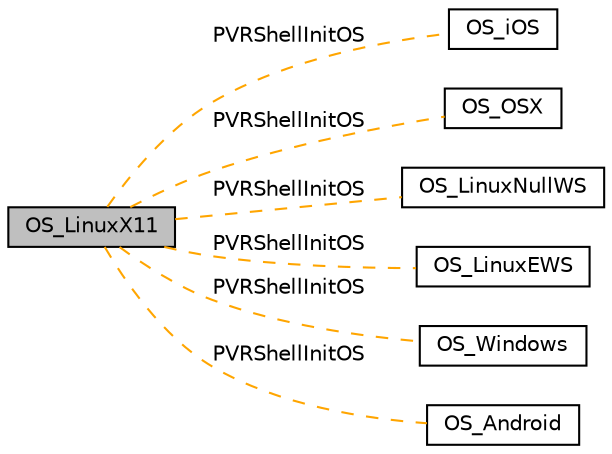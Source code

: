 digraph "OS_LinuxX11"
{
  edge [fontname="Helvetica",fontsize="10",labelfontname="Helvetica",labelfontsize="10"];
  node [fontname="Helvetica",fontsize="10",shape=record];
  rankdir=LR;
  Node2 [label="OS_iOS",height=0.2,width=0.4,color="black", fillcolor="white", style="filled",URL="$group___o_s__i_o_s.html",tooltip="Main controller class for iOS apps. "];
  Node5 [label="OS_OSX",height=0.2,width=0.4,color="black", fillcolor="white", style="filled",URL="$group___o_s___o_s_x.html",tooltip="OSX OS. "];
  Node4 [label="OS_LinuxNullWS",height=0.2,width=0.4,color="black", fillcolor="white", style="filled",URL="$group___o_s___linux_null_w_s.html",tooltip="LinuxNullWS OS. "];
  Node3 [label="OS_LinuxEWS",height=0.2,width=0.4,color="black", fillcolor="white", style="filled",URL="$group___o_s___linux_e_w_s.html",tooltip="LinuxEWS OS. "];
  Node6 [label="OS_Windows",height=0.2,width=0.4,color="black", fillcolor="white", style="filled",URL="$group___o_s___windows.html",tooltip="Windows OS. "];
  Node1 [label="OS_Android",height=0.2,width=0.4,color="black", fillcolor="white", style="filled",URL="$group___o_s___android.html",tooltip="Android OS. "];
  Node0 [label="OS_LinuxX11",height=0.2,width=0.4,color="black", fillcolor="grey75", style="filled", fontcolor="black"];
  Node0->Node1 [shape=plaintext, label="PVRShellInitOS", color="orange", dir="none", style="dashed"];
  Node0->Node2 [shape=plaintext, label="PVRShellInitOS", color="orange", dir="none", style="dashed"];
  Node0->Node3 [shape=plaintext, label="PVRShellInitOS", color="orange", dir="none", style="dashed"];
  Node0->Node4 [shape=plaintext, label="PVRShellInitOS", color="orange", dir="none", style="dashed"];
  Node0->Node5 [shape=plaintext, label="PVRShellInitOS", color="orange", dir="none", style="dashed"];
  Node0->Node6 [shape=plaintext, label="PVRShellInitOS", color="orange", dir="none", style="dashed"];
}

